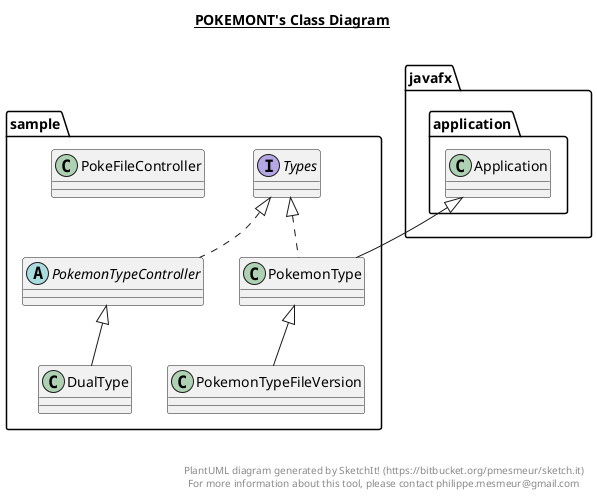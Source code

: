 @startuml

title __POKEMONT's Class Diagram__\n

  namespace sample {
    class sample.DualType {
    }
  }
  

  namespace sample {
    class sample.PokeFileController {
    }
  }
  

  namespace sample {
    class sample.PokemonType {
    }
  }
  

  namespace sample {
    abstract class sample.PokemonTypeController {
    }
  }
  

  namespace sample {
    class sample.PokemonTypeFileVersion {
    }
  }
  

  namespace sample {
    interface sample.Types {
    }
  }
  

  sample.DualType -up-|> sample.PokemonTypeController
  sample.PokemonType .up.|> sample.Types
  sample.PokemonType -up-|> javafx.application.Application
  sample.PokemonTypeController .up.|> sample.Types
  sample.PokemonTypeFileVersion -up-|> sample.PokemonType


right footer


PlantUML diagram generated by SketchIt! (https://bitbucket.org/pmesmeur/sketch.it)
For more information about this tool, please contact philippe.mesmeur@gmail.com
endfooter

@enduml
